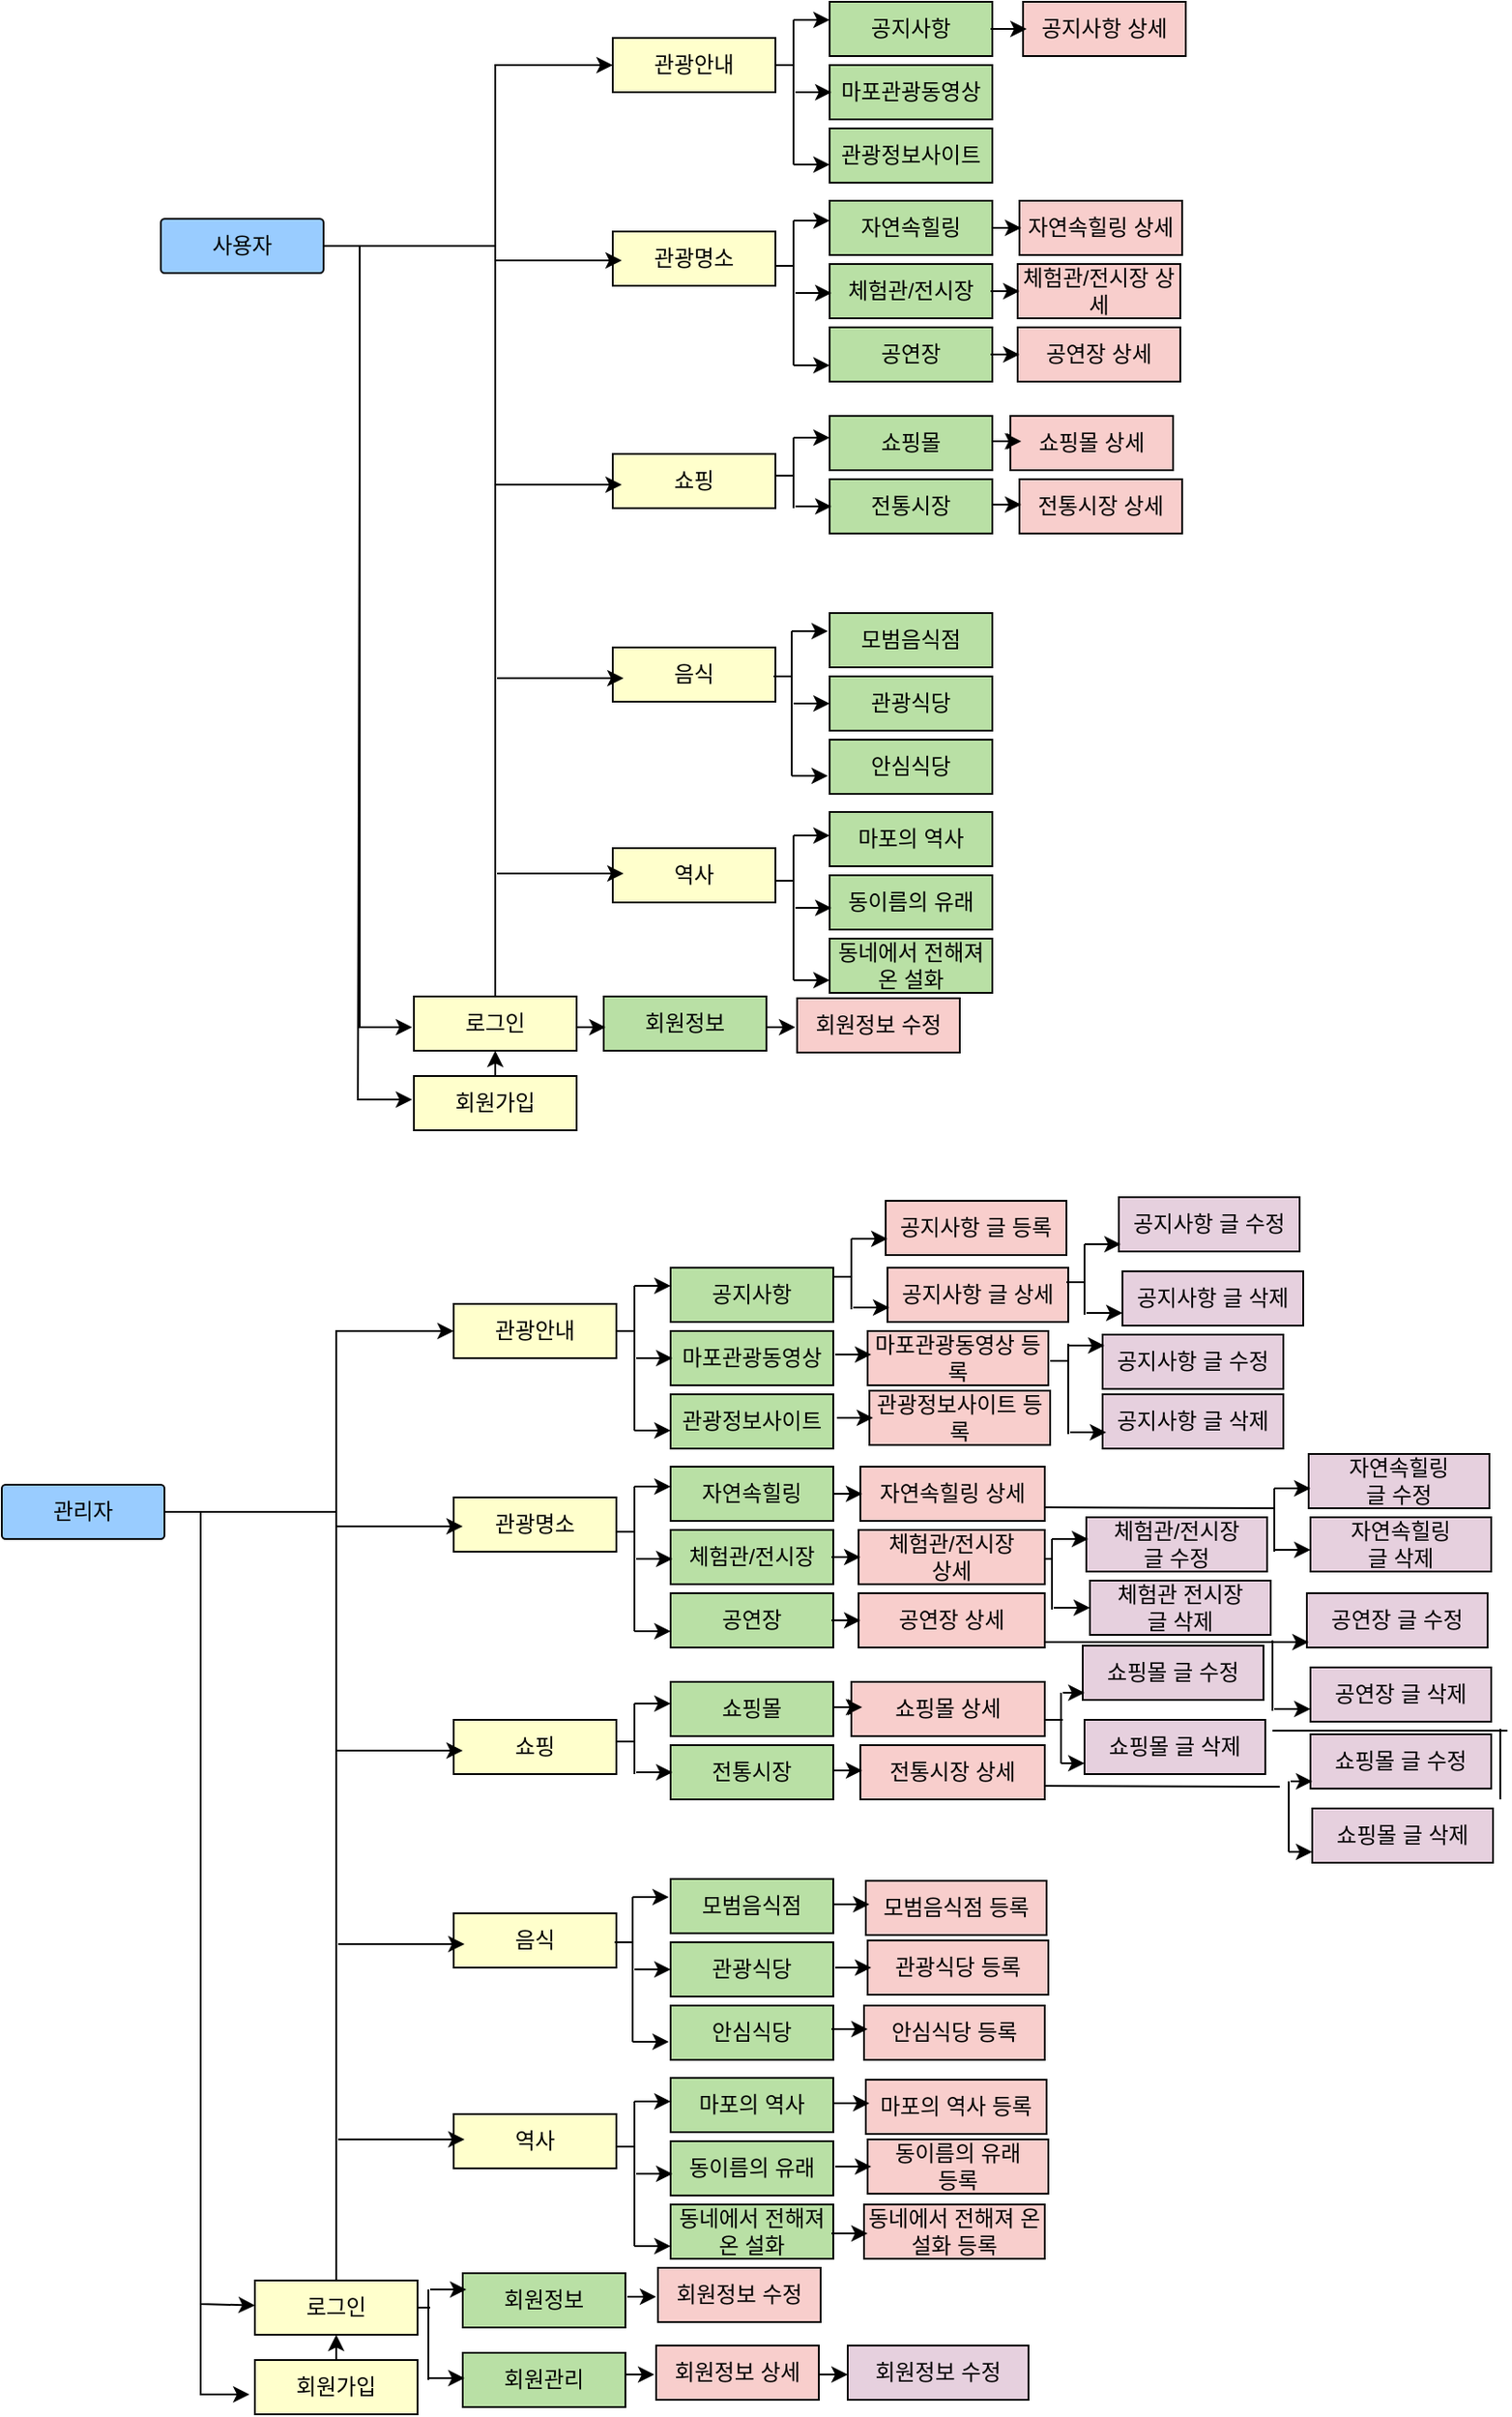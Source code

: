 <mxfile version="20.5.1" type="github">
  <diagram id="kgpKYQtTHZ0yAKxKKP6v" name="Page-1">
    <mxGraphModel dx="1662" dy="762" grid="1" gridSize="10" guides="1" tooltips="1" connect="1" arrows="1" fold="1" page="1" pageScale="1" pageWidth="850" pageHeight="1100" math="0" shadow="0">
      <root>
        <mxCell id="0" />
        <mxCell id="1" parent="0" />
        <mxCell id="wglulsc01303XSao3uGZ-1" value="사용자" style="rounded=1;whiteSpace=wrap;html=1;fillColor=#99CCFF;arcSize=7;" vertex="1" parent="1">
          <mxGeometry x="101" y="173" width="90" height="30" as="geometry" />
        </mxCell>
        <mxCell id="wglulsc01303XSao3uGZ-2" value="로그인" style="rounded=0;whiteSpace=wrap;html=1;fillColor=#FFFFCC;" vertex="1" parent="1">
          <mxGeometry x="241" y="603" width="90" height="30" as="geometry" />
        </mxCell>
        <mxCell id="wglulsc01303XSao3uGZ-3" value="회원가입" style="rounded=0;whiteSpace=wrap;html=1;fillColor=#FFFFCC;" vertex="1" parent="1">
          <mxGeometry x="241" y="647" width="90" height="30" as="geometry" />
        </mxCell>
        <mxCell id="wglulsc01303XSao3uGZ-4" value="관광안내" style="rounded=0;whiteSpace=wrap;html=1;fillColor=#FFFFCC;" vertex="1" parent="1">
          <mxGeometry x="351" y="73" width="90" height="30" as="geometry" />
        </mxCell>
        <mxCell id="wglulsc01303XSao3uGZ-5" value="관광명소" style="rounded=0;whiteSpace=wrap;html=1;fillColor=#FFFFCC;" vertex="1" parent="1">
          <mxGeometry x="351" y="180" width="90" height="30" as="geometry" />
        </mxCell>
        <mxCell id="wglulsc01303XSao3uGZ-6" value="쇼핑" style="rounded=0;whiteSpace=wrap;html=1;fillColor=#FFFFCC;" vertex="1" parent="1">
          <mxGeometry x="351" y="303" width="90" height="30" as="geometry" />
        </mxCell>
        <mxCell id="wglulsc01303XSao3uGZ-7" value="음식" style="rounded=0;whiteSpace=wrap;html=1;fillColor=#FFFFCC;" vertex="1" parent="1">
          <mxGeometry x="351" y="410" width="90" height="30" as="geometry" />
        </mxCell>
        <mxCell id="wglulsc01303XSao3uGZ-8" value="역사" style="rounded=0;whiteSpace=wrap;html=1;fillColor=#FFFFCC;" vertex="1" parent="1">
          <mxGeometry x="351" y="521" width="90" height="30" as="geometry" />
        </mxCell>
        <mxCell id="wglulsc01303XSao3uGZ-9" value="" style="endArrow=classic;html=1;rounded=0;exitX=1;exitY=0.5;exitDx=0;exitDy=0;" edge="1" parent="1" source="wglulsc01303XSao3uGZ-1">
          <mxGeometry width="50" height="50" relative="1" as="geometry">
            <mxPoint x="491" y="473" as="sourcePoint" />
            <mxPoint x="240" y="620" as="targetPoint" />
            <Array as="points">
              <mxPoint x="211" y="188" />
              <mxPoint x="211" y="620" />
            </Array>
          </mxGeometry>
        </mxCell>
        <mxCell id="wglulsc01303XSao3uGZ-10" value="" style="endArrow=classic;html=1;rounded=0;" edge="1" parent="1">
          <mxGeometry width="50" height="50" relative="1" as="geometry">
            <mxPoint x="211" y="303" as="sourcePoint" />
            <mxPoint x="240" y="660" as="targetPoint" />
            <Array as="points">
              <mxPoint x="210" y="660" />
            </Array>
          </mxGeometry>
        </mxCell>
        <mxCell id="wglulsc01303XSao3uGZ-11" value="" style="endArrow=classic;html=1;rounded=0;exitX=0.5;exitY=0;exitDx=0;exitDy=0;entryX=0.5;entryY=1;entryDx=0;entryDy=0;" edge="1" parent="1" source="wglulsc01303XSao3uGZ-3" target="wglulsc01303XSao3uGZ-2">
          <mxGeometry width="50" height="50" relative="1" as="geometry">
            <mxPoint x="491" y="787" as="sourcePoint" />
            <mxPoint x="541" y="737" as="targetPoint" />
          </mxGeometry>
        </mxCell>
        <mxCell id="wglulsc01303XSao3uGZ-12" value="" style="endArrow=classic;html=1;rounded=0;exitX=0.5;exitY=0;exitDx=0;exitDy=0;entryX=0;entryY=0.5;entryDx=0;entryDy=0;" edge="1" parent="1" source="wglulsc01303XSao3uGZ-2" target="wglulsc01303XSao3uGZ-4">
          <mxGeometry width="50" height="50" relative="1" as="geometry">
            <mxPoint x="491" y="473" as="sourcePoint" />
            <mxPoint x="281" y="63" as="targetPoint" />
            <Array as="points">
              <mxPoint x="286" y="88" />
            </Array>
          </mxGeometry>
        </mxCell>
        <mxCell id="wglulsc01303XSao3uGZ-13" value="" style="endArrow=none;html=1;rounded=0;" edge="1" parent="1">
          <mxGeometry width="50" height="50" relative="1" as="geometry">
            <mxPoint x="206" y="188" as="sourcePoint" />
            <mxPoint x="286" y="188" as="targetPoint" />
          </mxGeometry>
        </mxCell>
        <mxCell id="wglulsc01303XSao3uGZ-14" value="" style="endArrow=classic;html=1;rounded=0;entryX=0;entryY=0.5;entryDx=0;entryDy=0;" edge="1" parent="1">
          <mxGeometry width="50" height="50" relative="1" as="geometry">
            <mxPoint x="286" y="196" as="sourcePoint" />
            <mxPoint x="356" y="196" as="targetPoint" />
          </mxGeometry>
        </mxCell>
        <mxCell id="wglulsc01303XSao3uGZ-15" value="" style="endArrow=classic;html=1;rounded=0;entryX=0;entryY=0.5;entryDx=0;entryDy=0;" edge="1" parent="1">
          <mxGeometry width="50" height="50" relative="1" as="geometry">
            <mxPoint x="286" y="320" as="sourcePoint" />
            <mxPoint x="356" y="320" as="targetPoint" />
          </mxGeometry>
        </mxCell>
        <mxCell id="wglulsc01303XSao3uGZ-16" value="" style="endArrow=classic;html=1;rounded=0;entryX=0;entryY=0.5;entryDx=0;entryDy=0;" edge="1" parent="1">
          <mxGeometry width="50" height="50" relative="1" as="geometry">
            <mxPoint x="287" y="427" as="sourcePoint" />
            <mxPoint x="357" y="427" as="targetPoint" />
          </mxGeometry>
        </mxCell>
        <mxCell id="wglulsc01303XSao3uGZ-17" value="" style="endArrow=classic;html=1;rounded=0;entryX=0;entryY=0.5;entryDx=0;entryDy=0;" edge="1" parent="1">
          <mxGeometry width="50" height="50" relative="1" as="geometry">
            <mxPoint x="287" y="535" as="sourcePoint" />
            <mxPoint x="357" y="535" as="targetPoint" />
          </mxGeometry>
        </mxCell>
        <mxCell id="wglulsc01303XSao3uGZ-18" value="공지사항" style="rounded=0;whiteSpace=wrap;html=1;fillColor=#B9E0A5;" vertex="1" parent="1">
          <mxGeometry x="471" y="53" width="90" height="30" as="geometry" />
        </mxCell>
        <mxCell id="wglulsc01303XSao3uGZ-19" value="마포관광동영상" style="rounded=0;whiteSpace=wrap;html=1;fillColor=#B9E0A5;" vertex="1" parent="1">
          <mxGeometry x="471" y="88" width="90" height="30" as="geometry" />
        </mxCell>
        <mxCell id="wglulsc01303XSao3uGZ-20" value="관광정보사이트" style="rounded=0;whiteSpace=wrap;html=1;fillColor=#B9E0A5;" vertex="1" parent="1">
          <mxGeometry x="471" y="123" width="90" height="30" as="geometry" />
        </mxCell>
        <mxCell id="wglulsc01303XSao3uGZ-21" value="공지사항 상세" style="rounded=0;whiteSpace=wrap;html=1;fillColor=#F8CECC;" vertex="1" parent="1">
          <mxGeometry x="578" y="53" width="90" height="30" as="geometry" />
        </mxCell>
        <mxCell id="wglulsc01303XSao3uGZ-24" value="자연속힐링" style="rounded=0;whiteSpace=wrap;html=1;fillColor=#B9E0A5;" vertex="1" parent="1">
          <mxGeometry x="471" y="163" width="90" height="30" as="geometry" />
        </mxCell>
        <mxCell id="wglulsc01303XSao3uGZ-25" value="체험관/전시장" style="rounded=0;whiteSpace=wrap;html=1;fillColor=#B9E0A5;" vertex="1" parent="1">
          <mxGeometry x="471" y="198" width="90" height="30" as="geometry" />
        </mxCell>
        <mxCell id="wglulsc01303XSao3uGZ-26" value="공연장" style="rounded=0;whiteSpace=wrap;html=1;fillColor=#B9E0A5;" vertex="1" parent="1">
          <mxGeometry x="471" y="233" width="90" height="30" as="geometry" />
        </mxCell>
        <mxCell id="wglulsc01303XSao3uGZ-27" value="자연속힐링 상세" style="rounded=0;whiteSpace=wrap;html=1;fillColor=#F8CECC;" vertex="1" parent="1">
          <mxGeometry x="576" y="163" width="90" height="30" as="geometry" />
        </mxCell>
        <mxCell id="wglulsc01303XSao3uGZ-28" value="쇼핑몰" style="rounded=0;whiteSpace=wrap;html=1;fillColor=#B9E0A5;" vertex="1" parent="1">
          <mxGeometry x="471" y="282" width="90" height="30" as="geometry" />
        </mxCell>
        <mxCell id="wglulsc01303XSao3uGZ-29" value="전통시장" style="rounded=0;whiteSpace=wrap;html=1;fillColor=#B9E0A5;" vertex="1" parent="1">
          <mxGeometry x="471" y="317" width="90" height="30" as="geometry" />
        </mxCell>
        <mxCell id="wglulsc01303XSao3uGZ-31" value="쇼핑몰 상세" style="rounded=0;whiteSpace=wrap;html=1;fillColor=#FFFFFF;" vertex="1" parent="1">
          <mxGeometry x="571" y="282" width="90" height="30" as="geometry" />
        </mxCell>
        <mxCell id="wglulsc01303XSao3uGZ-32" value="모범음식점" style="rounded=0;whiteSpace=wrap;html=1;fillColor=#B9E0A5;" vertex="1" parent="1">
          <mxGeometry x="471" y="391" width="90" height="30" as="geometry" />
        </mxCell>
        <mxCell id="wglulsc01303XSao3uGZ-33" value="관광식당" style="rounded=0;whiteSpace=wrap;html=1;fillColor=#B9E0A5;" vertex="1" parent="1">
          <mxGeometry x="471" y="426" width="90" height="30" as="geometry" />
        </mxCell>
        <mxCell id="wglulsc01303XSao3uGZ-34" value="안심식당" style="rounded=0;whiteSpace=wrap;html=1;fillColor=#B9E0A5;" vertex="1" parent="1">
          <mxGeometry x="471" y="461" width="90" height="30" as="geometry" />
        </mxCell>
        <mxCell id="wglulsc01303XSao3uGZ-36" value="마포의 역사" style="rounded=0;whiteSpace=wrap;html=1;fillColor=#B9E0A5;" vertex="1" parent="1">
          <mxGeometry x="471" y="501" width="90" height="30" as="geometry" />
        </mxCell>
        <mxCell id="wglulsc01303XSao3uGZ-37" value="동이름의 유래" style="rounded=0;whiteSpace=wrap;html=1;fillColor=#B9E0A5;" vertex="1" parent="1">
          <mxGeometry x="471" y="536" width="90" height="30" as="geometry" />
        </mxCell>
        <mxCell id="wglulsc01303XSao3uGZ-38" value="동네에서 전해져 온 설화" style="rounded=0;whiteSpace=wrap;html=1;fillColor=#B9E0A5;" vertex="1" parent="1">
          <mxGeometry x="471" y="571" width="90" height="30" as="geometry" />
        </mxCell>
        <mxCell id="wglulsc01303XSao3uGZ-40" value="전통시장 상세" style="rounded=0;whiteSpace=wrap;html=1;fillColor=#F8CECC;" vertex="1" parent="1">
          <mxGeometry x="576" y="317" width="90" height="30" as="geometry" />
        </mxCell>
        <mxCell id="wglulsc01303XSao3uGZ-41" value="체험관/전시장 상세" style="rounded=0;whiteSpace=wrap;html=1;fillColor=#F8CECC;" vertex="1" parent="1">
          <mxGeometry x="575" y="198" width="90" height="30" as="geometry" />
        </mxCell>
        <mxCell id="wglulsc01303XSao3uGZ-42" value="공연장 상세" style="rounded=0;whiteSpace=wrap;html=1;fillColor=#F8CECC;" vertex="1" parent="1">
          <mxGeometry x="575" y="233" width="90" height="30" as="geometry" />
        </mxCell>
        <mxCell id="wglulsc01303XSao3uGZ-45" value="" style="endArrow=none;html=1;rounded=0;exitX=1;exitY=0.5;exitDx=0;exitDy=0;" edge="1" parent="1" source="wglulsc01303XSao3uGZ-4">
          <mxGeometry width="50" height="50" relative="1" as="geometry">
            <mxPoint x="491" y="363" as="sourcePoint" />
            <mxPoint x="451" y="88" as="targetPoint" />
          </mxGeometry>
        </mxCell>
        <mxCell id="wglulsc01303XSao3uGZ-47" value="" style="endArrow=none;html=1;rounded=0;" edge="1" parent="1">
          <mxGeometry width="50" height="50" relative="1" as="geometry">
            <mxPoint x="451" y="63" as="sourcePoint" />
            <mxPoint x="451" y="143" as="targetPoint" />
          </mxGeometry>
        </mxCell>
        <mxCell id="wglulsc01303XSao3uGZ-48" value="" style="endArrow=classic;html=1;rounded=0;" edge="1" parent="1">
          <mxGeometry width="50" height="50" relative="1" as="geometry">
            <mxPoint x="451" y="63" as="sourcePoint" />
            <mxPoint x="471" y="63" as="targetPoint" />
          </mxGeometry>
        </mxCell>
        <mxCell id="wglulsc01303XSao3uGZ-49" value="" style="endArrow=classic;html=1;rounded=0;" edge="1" parent="1">
          <mxGeometry width="50" height="50" relative="1" as="geometry">
            <mxPoint x="452" y="103" as="sourcePoint" />
            <mxPoint x="472" y="103" as="targetPoint" />
          </mxGeometry>
        </mxCell>
        <mxCell id="wglulsc01303XSao3uGZ-50" value="" style="endArrow=classic;html=1;rounded=0;" edge="1" parent="1">
          <mxGeometry width="50" height="50" relative="1" as="geometry">
            <mxPoint x="451" y="143" as="sourcePoint" />
            <mxPoint x="471" y="143" as="targetPoint" />
          </mxGeometry>
        </mxCell>
        <mxCell id="wglulsc01303XSao3uGZ-51" value="" style="endArrow=none;html=1;rounded=0;exitX=1;exitY=0.5;exitDx=0;exitDy=0;" edge="1" parent="1">
          <mxGeometry width="50" height="50" relative="1" as="geometry">
            <mxPoint x="441" y="199" as="sourcePoint" />
            <mxPoint x="451" y="199" as="targetPoint" />
          </mxGeometry>
        </mxCell>
        <mxCell id="wglulsc01303XSao3uGZ-52" value="" style="endArrow=none;html=1;rounded=0;" edge="1" parent="1">
          <mxGeometry width="50" height="50" relative="1" as="geometry">
            <mxPoint x="451" y="174" as="sourcePoint" />
            <mxPoint x="451" y="254" as="targetPoint" />
          </mxGeometry>
        </mxCell>
        <mxCell id="wglulsc01303XSao3uGZ-53" value="" style="endArrow=classic;html=1;rounded=0;" edge="1" parent="1">
          <mxGeometry width="50" height="50" relative="1" as="geometry">
            <mxPoint x="451" y="174" as="sourcePoint" />
            <mxPoint x="471" y="174" as="targetPoint" />
          </mxGeometry>
        </mxCell>
        <mxCell id="wglulsc01303XSao3uGZ-54" value="" style="endArrow=classic;html=1;rounded=0;" edge="1" parent="1">
          <mxGeometry width="50" height="50" relative="1" as="geometry">
            <mxPoint x="452" y="214" as="sourcePoint" />
            <mxPoint x="472" y="214" as="targetPoint" />
          </mxGeometry>
        </mxCell>
        <mxCell id="wglulsc01303XSao3uGZ-55" value="" style="endArrow=classic;html=1;rounded=0;" edge="1" parent="1">
          <mxGeometry width="50" height="50" relative="1" as="geometry">
            <mxPoint x="451" y="254" as="sourcePoint" />
            <mxPoint x="471" y="254" as="targetPoint" />
          </mxGeometry>
        </mxCell>
        <mxCell id="wglulsc01303XSao3uGZ-57" value="" style="endArrow=none;html=1;rounded=0;" edge="1" parent="1">
          <mxGeometry width="50" height="50" relative="1" as="geometry">
            <mxPoint x="451" y="294" as="sourcePoint" />
            <mxPoint x="451" y="333" as="targetPoint" />
          </mxGeometry>
        </mxCell>
        <mxCell id="wglulsc01303XSao3uGZ-58" value="" style="endArrow=classic;html=1;rounded=0;" edge="1" parent="1">
          <mxGeometry width="50" height="50" relative="1" as="geometry">
            <mxPoint x="451" y="294" as="sourcePoint" />
            <mxPoint x="471" y="294" as="targetPoint" />
          </mxGeometry>
        </mxCell>
        <mxCell id="wglulsc01303XSao3uGZ-59" value="" style="endArrow=classic;html=1;rounded=0;" edge="1" parent="1">
          <mxGeometry width="50" height="50" relative="1" as="geometry">
            <mxPoint x="452" y="332" as="sourcePoint" />
            <mxPoint x="472" y="332" as="targetPoint" />
          </mxGeometry>
        </mxCell>
        <mxCell id="wglulsc01303XSao3uGZ-61" value="" style="endArrow=none;html=1;rounded=0;exitX=1;exitY=0.5;exitDx=0;exitDy=0;" edge="1" parent="1">
          <mxGeometry width="50" height="50" relative="1" as="geometry">
            <mxPoint x="440" y="426" as="sourcePoint" />
            <mxPoint x="450" y="426" as="targetPoint" />
          </mxGeometry>
        </mxCell>
        <mxCell id="wglulsc01303XSao3uGZ-62" value="" style="endArrow=none;html=1;rounded=0;" edge="1" parent="1">
          <mxGeometry width="50" height="50" relative="1" as="geometry">
            <mxPoint x="450" y="401" as="sourcePoint" />
            <mxPoint x="450" y="481" as="targetPoint" />
          </mxGeometry>
        </mxCell>
        <mxCell id="wglulsc01303XSao3uGZ-63" value="" style="endArrow=classic;html=1;rounded=0;" edge="1" parent="1">
          <mxGeometry width="50" height="50" relative="1" as="geometry">
            <mxPoint x="450" y="401" as="sourcePoint" />
            <mxPoint x="470" y="401" as="targetPoint" />
          </mxGeometry>
        </mxCell>
        <mxCell id="wglulsc01303XSao3uGZ-64" value="" style="endArrow=classic;html=1;rounded=0;" edge="1" parent="1">
          <mxGeometry width="50" height="50" relative="1" as="geometry">
            <mxPoint x="451" y="441" as="sourcePoint" />
            <mxPoint x="471" y="441" as="targetPoint" />
          </mxGeometry>
        </mxCell>
        <mxCell id="wglulsc01303XSao3uGZ-65" value="" style="endArrow=classic;html=1;rounded=0;" edge="1" parent="1">
          <mxGeometry width="50" height="50" relative="1" as="geometry">
            <mxPoint x="450" y="481" as="sourcePoint" />
            <mxPoint x="470" y="481" as="targetPoint" />
          </mxGeometry>
        </mxCell>
        <mxCell id="wglulsc01303XSao3uGZ-66" value="" style="endArrow=none;html=1;rounded=0;exitX=1;exitY=0.5;exitDx=0;exitDy=0;" edge="1" parent="1">
          <mxGeometry width="50" height="50" relative="1" as="geometry">
            <mxPoint x="441" y="539" as="sourcePoint" />
            <mxPoint x="451" y="539" as="targetPoint" />
          </mxGeometry>
        </mxCell>
        <mxCell id="wglulsc01303XSao3uGZ-67" value="" style="endArrow=none;html=1;rounded=0;" edge="1" parent="1">
          <mxGeometry width="50" height="50" relative="1" as="geometry">
            <mxPoint x="451" y="514" as="sourcePoint" />
            <mxPoint x="451" y="594" as="targetPoint" />
          </mxGeometry>
        </mxCell>
        <mxCell id="wglulsc01303XSao3uGZ-68" value="" style="endArrow=classic;html=1;rounded=0;" edge="1" parent="1">
          <mxGeometry width="50" height="50" relative="1" as="geometry">
            <mxPoint x="451" y="514" as="sourcePoint" />
            <mxPoint x="471" y="514" as="targetPoint" />
          </mxGeometry>
        </mxCell>
        <mxCell id="wglulsc01303XSao3uGZ-69" value="" style="endArrow=classic;html=1;rounded=0;" edge="1" parent="1">
          <mxGeometry width="50" height="50" relative="1" as="geometry">
            <mxPoint x="452" y="554" as="sourcePoint" />
            <mxPoint x="472" y="554" as="targetPoint" />
          </mxGeometry>
        </mxCell>
        <mxCell id="wglulsc01303XSao3uGZ-70" value="" style="endArrow=classic;html=1;rounded=0;" edge="1" parent="1">
          <mxGeometry width="50" height="50" relative="1" as="geometry">
            <mxPoint x="451" y="594" as="sourcePoint" />
            <mxPoint x="471" y="594" as="targetPoint" />
          </mxGeometry>
        </mxCell>
        <mxCell id="wglulsc01303XSao3uGZ-71" value="" style="endArrow=classic;html=1;rounded=0;" edge="1" parent="1">
          <mxGeometry width="50" height="50" relative="1" as="geometry">
            <mxPoint x="560" y="68" as="sourcePoint" />
            <mxPoint x="580" y="68" as="targetPoint" />
          </mxGeometry>
        </mxCell>
        <mxCell id="wglulsc01303XSao3uGZ-72" value="" style="endArrow=classic;html=1;rounded=0;" edge="1" parent="1">
          <mxGeometry width="50" height="50" relative="1" as="geometry">
            <mxPoint x="561" y="178" as="sourcePoint" />
            <mxPoint x="577" y="178" as="targetPoint" />
          </mxGeometry>
        </mxCell>
        <mxCell id="wglulsc01303XSao3uGZ-73" value="" style="endArrow=classic;html=1;rounded=0;" edge="1" parent="1">
          <mxGeometry width="50" height="50" relative="1" as="geometry">
            <mxPoint x="560" y="213" as="sourcePoint" />
            <mxPoint x="576" y="213" as="targetPoint" />
          </mxGeometry>
        </mxCell>
        <mxCell id="wglulsc01303XSao3uGZ-74" value="" style="endArrow=classic;html=1;rounded=0;" edge="1" parent="1">
          <mxGeometry width="50" height="50" relative="1" as="geometry">
            <mxPoint x="560" y="248" as="sourcePoint" />
            <mxPoint x="576" y="248" as="targetPoint" />
          </mxGeometry>
        </mxCell>
        <mxCell id="wglulsc01303XSao3uGZ-75" value="" style="endArrow=classic;html=1;rounded=0;" edge="1" parent="1">
          <mxGeometry width="50" height="50" relative="1" as="geometry">
            <mxPoint x="562" y="296" as="sourcePoint" />
            <mxPoint x="578" y="296" as="targetPoint" />
          </mxGeometry>
        </mxCell>
        <mxCell id="wglulsc01303XSao3uGZ-77" value="" style="endArrow=classic;html=1;rounded=0;" edge="1" parent="1">
          <mxGeometry width="50" height="50" relative="1" as="geometry">
            <mxPoint x="561" y="331" as="sourcePoint" />
            <mxPoint x="577" y="331" as="targetPoint" />
          </mxGeometry>
        </mxCell>
        <mxCell id="wglulsc01303XSao3uGZ-78" value="회원정보" style="rounded=0;whiteSpace=wrap;html=1;fillColor=#B9E0A5;" vertex="1" parent="1">
          <mxGeometry x="346" y="603" width="90" height="30" as="geometry" />
        </mxCell>
        <mxCell id="wglulsc01303XSao3uGZ-79" value="" style="endArrow=classic;html=1;rounded=0;" edge="1" parent="1">
          <mxGeometry width="50" height="50" relative="1" as="geometry">
            <mxPoint x="331" y="620" as="sourcePoint" />
            <mxPoint x="347" y="620" as="targetPoint" />
          </mxGeometry>
        </mxCell>
        <mxCell id="wglulsc01303XSao3uGZ-80" value="쇼핑몰 상세" style="whiteSpace=wrap;html=1;fillColor=#F8CECC;" vertex="1" parent="1">
          <mxGeometry x="571" y="282" width="90" height="30" as="geometry" />
        </mxCell>
        <mxCell id="wglulsc01303XSao3uGZ-82" value="" style="endArrow=none;html=1;rounded=0;exitX=1;exitY=0.5;exitDx=0;exitDy=0;" edge="1" parent="1">
          <mxGeometry width="50" height="50" relative="1" as="geometry">
            <mxPoint x="441" y="315" as="sourcePoint" />
            <mxPoint x="451" y="315" as="targetPoint" />
          </mxGeometry>
        </mxCell>
        <mxCell id="wglulsc01303XSao3uGZ-83" value="" style="endArrow=classic;html=1;rounded=0;" edge="1" parent="1">
          <mxGeometry width="50" height="50" relative="1" as="geometry">
            <mxPoint x="561" y="296" as="sourcePoint" />
            <mxPoint x="577" y="296" as="targetPoint" />
          </mxGeometry>
        </mxCell>
        <mxCell id="wglulsc01303XSao3uGZ-155" value="관리자" style="rounded=1;whiteSpace=wrap;html=1;fillColor=#99CCFF;arcSize=7;" vertex="1" parent="1">
          <mxGeometry x="13" y="873" width="90" height="30" as="geometry" />
        </mxCell>
        <mxCell id="wglulsc01303XSao3uGZ-156" value="로그인" style="rounded=0;whiteSpace=wrap;html=1;fillColor=#FFFFCC;" vertex="1" parent="1">
          <mxGeometry x="153" y="1313" width="90" height="30" as="geometry" />
        </mxCell>
        <mxCell id="wglulsc01303XSao3uGZ-157" value="회원가입" style="rounded=0;whiteSpace=wrap;html=1;fillColor=#FFFFCC;" vertex="1" parent="1">
          <mxGeometry x="153" y="1357" width="90" height="30" as="geometry" />
        </mxCell>
        <mxCell id="wglulsc01303XSao3uGZ-158" value="관광안내" style="rounded=0;whiteSpace=wrap;html=1;fillColor=#FFFFCC;" vertex="1" parent="1">
          <mxGeometry x="263" y="773" width="90" height="30" as="geometry" />
        </mxCell>
        <mxCell id="wglulsc01303XSao3uGZ-159" value="관광명소" style="rounded=0;whiteSpace=wrap;html=1;fillColor=#FFFFCC;" vertex="1" parent="1">
          <mxGeometry x="263" y="880" width="90" height="30" as="geometry" />
        </mxCell>
        <mxCell id="wglulsc01303XSao3uGZ-160" value="쇼핑" style="rounded=0;whiteSpace=wrap;html=1;fillColor=#FFFFCC;" vertex="1" parent="1">
          <mxGeometry x="263" y="1003" width="90" height="30" as="geometry" />
        </mxCell>
        <mxCell id="wglulsc01303XSao3uGZ-161" value="음식" style="rounded=0;whiteSpace=wrap;html=1;fillColor=#FFFFCC;" vertex="1" parent="1">
          <mxGeometry x="263" y="1110" width="90" height="30" as="geometry" />
        </mxCell>
        <mxCell id="wglulsc01303XSao3uGZ-162" value="역사" style="rounded=0;whiteSpace=wrap;html=1;fillColor=#FFFFCC;" vertex="1" parent="1">
          <mxGeometry x="263" y="1221" width="90" height="30" as="geometry" />
        </mxCell>
        <mxCell id="wglulsc01303XSao3uGZ-163" value="" style="endArrow=classic;html=1;rounded=0;exitX=1;exitY=0.5;exitDx=0;exitDy=0;" edge="1" parent="1" source="wglulsc01303XSao3uGZ-155" target="wglulsc01303XSao3uGZ-156">
          <mxGeometry width="50" height="50" relative="1" as="geometry">
            <mxPoint x="403" y="1173" as="sourcePoint" />
            <mxPoint x="163" y="953" as="targetPoint" />
            <Array as="points">
              <mxPoint x="123" y="888" />
              <mxPoint x="123" y="1326" />
            </Array>
          </mxGeometry>
        </mxCell>
        <mxCell id="wglulsc01303XSao3uGZ-164" value="" style="endArrow=classic;html=1;rounded=0;" edge="1" parent="1">
          <mxGeometry width="50" height="50" relative="1" as="geometry">
            <mxPoint x="123" y="1003" as="sourcePoint" />
            <mxPoint x="150" y="1376" as="targetPoint" />
            <Array as="points">
              <mxPoint x="123" y="1376" />
            </Array>
          </mxGeometry>
        </mxCell>
        <mxCell id="wglulsc01303XSao3uGZ-165" value="" style="endArrow=classic;html=1;rounded=0;exitX=0.5;exitY=0;exitDx=0;exitDy=0;entryX=0.5;entryY=1;entryDx=0;entryDy=0;" edge="1" parent="1" source="wglulsc01303XSao3uGZ-157" target="wglulsc01303XSao3uGZ-156">
          <mxGeometry width="50" height="50" relative="1" as="geometry">
            <mxPoint x="403" y="1497" as="sourcePoint" />
            <mxPoint x="453" y="1447" as="targetPoint" />
          </mxGeometry>
        </mxCell>
        <mxCell id="wglulsc01303XSao3uGZ-166" value="" style="endArrow=classic;html=1;rounded=0;exitX=0.5;exitY=0;exitDx=0;exitDy=0;entryX=0;entryY=0.5;entryDx=0;entryDy=0;" edge="1" parent="1" source="wglulsc01303XSao3uGZ-156" target="wglulsc01303XSao3uGZ-158">
          <mxGeometry width="50" height="50" relative="1" as="geometry">
            <mxPoint x="403" y="1173" as="sourcePoint" />
            <mxPoint x="193" y="763" as="targetPoint" />
            <Array as="points">
              <mxPoint x="198" y="788" />
            </Array>
          </mxGeometry>
        </mxCell>
        <mxCell id="wglulsc01303XSao3uGZ-167" value="" style="endArrow=none;html=1;rounded=0;" edge="1" parent="1">
          <mxGeometry width="50" height="50" relative="1" as="geometry">
            <mxPoint x="118" y="888" as="sourcePoint" />
            <mxPoint x="198" y="888" as="targetPoint" />
          </mxGeometry>
        </mxCell>
        <mxCell id="wglulsc01303XSao3uGZ-168" value="" style="endArrow=classic;html=1;rounded=0;entryX=0;entryY=0.5;entryDx=0;entryDy=0;" edge="1" parent="1">
          <mxGeometry width="50" height="50" relative="1" as="geometry">
            <mxPoint x="198" y="896" as="sourcePoint" />
            <mxPoint x="268" y="896" as="targetPoint" />
          </mxGeometry>
        </mxCell>
        <mxCell id="wglulsc01303XSao3uGZ-169" value="" style="endArrow=classic;html=1;rounded=0;entryX=0;entryY=0.5;entryDx=0;entryDy=0;" edge="1" parent="1">
          <mxGeometry width="50" height="50" relative="1" as="geometry">
            <mxPoint x="198" y="1020" as="sourcePoint" />
            <mxPoint x="268" y="1020" as="targetPoint" />
          </mxGeometry>
        </mxCell>
        <mxCell id="wglulsc01303XSao3uGZ-170" value="" style="endArrow=classic;html=1;rounded=0;entryX=0;entryY=0.5;entryDx=0;entryDy=0;" edge="1" parent="1">
          <mxGeometry width="50" height="50" relative="1" as="geometry">
            <mxPoint x="199" y="1127" as="sourcePoint" />
            <mxPoint x="269" y="1127" as="targetPoint" />
          </mxGeometry>
        </mxCell>
        <mxCell id="wglulsc01303XSao3uGZ-171" value="" style="endArrow=classic;html=1;rounded=0;entryX=0;entryY=0.5;entryDx=0;entryDy=0;" edge="1" parent="1">
          <mxGeometry width="50" height="50" relative="1" as="geometry">
            <mxPoint x="199" y="1235" as="sourcePoint" />
            <mxPoint x="269" y="1235" as="targetPoint" />
          </mxGeometry>
        </mxCell>
        <mxCell id="wglulsc01303XSao3uGZ-172" value="공지사항" style="rounded=0;whiteSpace=wrap;html=1;fillColor=#B9E0A5;" vertex="1" parent="1">
          <mxGeometry x="383" y="753" width="90" height="30" as="geometry" />
        </mxCell>
        <mxCell id="wglulsc01303XSao3uGZ-173" value="마포관광동영상" style="rounded=0;whiteSpace=wrap;html=1;fillColor=#B9E0A5;" vertex="1" parent="1">
          <mxGeometry x="383" y="788" width="90" height="30" as="geometry" />
        </mxCell>
        <mxCell id="wglulsc01303XSao3uGZ-174" value="관광정보사이트" style="rounded=0;whiteSpace=wrap;html=1;fillColor=#B9E0A5;" vertex="1" parent="1">
          <mxGeometry x="383" y="823" width="90" height="30" as="geometry" />
        </mxCell>
        <mxCell id="wglulsc01303XSao3uGZ-175" value="공지사항 글 상세" style="rounded=0;whiteSpace=wrap;html=1;fillColor=#F8CECC;" vertex="1" parent="1">
          <mxGeometry x="503" y="753" width="100" height="30" as="geometry" />
        </mxCell>
        <mxCell id="wglulsc01303XSao3uGZ-176" value="자연속힐링" style="rounded=0;whiteSpace=wrap;html=1;fillColor=#B9E0A5;" vertex="1" parent="1">
          <mxGeometry x="383" y="863" width="90" height="30" as="geometry" />
        </mxCell>
        <mxCell id="wglulsc01303XSao3uGZ-177" value="체험관/전시장" style="rounded=0;whiteSpace=wrap;html=1;fillColor=#B9E0A5;" vertex="1" parent="1">
          <mxGeometry x="383" y="898" width="90" height="30" as="geometry" />
        </mxCell>
        <mxCell id="wglulsc01303XSao3uGZ-178" value="공연장" style="rounded=0;whiteSpace=wrap;html=1;fillColor=#B9E0A5;" vertex="1" parent="1">
          <mxGeometry x="383" y="933" width="90" height="30" as="geometry" />
        </mxCell>
        <mxCell id="wglulsc01303XSao3uGZ-179" value="자연속힐링 상세" style="rounded=0;whiteSpace=wrap;html=1;fillColor=#F8CECC;" vertex="1" parent="1">
          <mxGeometry x="488" y="863" width="102" height="30" as="geometry" />
        </mxCell>
        <mxCell id="wglulsc01303XSao3uGZ-180" value="쇼핑몰" style="rounded=0;whiteSpace=wrap;html=1;fillColor=#B9E0A5;" vertex="1" parent="1">
          <mxGeometry x="383" y="982" width="90" height="30" as="geometry" />
        </mxCell>
        <mxCell id="wglulsc01303XSao3uGZ-181" value="전통시장" style="rounded=0;whiteSpace=wrap;html=1;fillColor=#B9E0A5;" vertex="1" parent="1">
          <mxGeometry x="383" y="1017" width="90" height="30" as="geometry" />
        </mxCell>
        <mxCell id="wglulsc01303XSao3uGZ-182" value="쇼핑몰 상세" style="rounded=0;whiteSpace=wrap;html=1;fillColor=#FFFFFF;" vertex="1" parent="1">
          <mxGeometry x="483" y="982" width="90" height="30" as="geometry" />
        </mxCell>
        <mxCell id="wglulsc01303XSao3uGZ-183" value="모범음식점" style="rounded=0;whiteSpace=wrap;html=1;fillColor=#B9E0A5;" vertex="1" parent="1">
          <mxGeometry x="383" y="1091" width="90" height="30" as="geometry" />
        </mxCell>
        <mxCell id="wglulsc01303XSao3uGZ-184" value="관광식당" style="rounded=0;whiteSpace=wrap;html=1;fillColor=#B9E0A5;" vertex="1" parent="1">
          <mxGeometry x="383" y="1126" width="90" height="30" as="geometry" />
        </mxCell>
        <mxCell id="wglulsc01303XSao3uGZ-185" value="안심식당" style="rounded=0;whiteSpace=wrap;html=1;fillColor=#B9E0A5;" vertex="1" parent="1">
          <mxGeometry x="383" y="1161" width="90" height="30" as="geometry" />
        </mxCell>
        <mxCell id="wglulsc01303XSao3uGZ-186" value="마포의 역사" style="rounded=0;whiteSpace=wrap;html=1;fillColor=#B9E0A5;" vertex="1" parent="1">
          <mxGeometry x="383" y="1201" width="90" height="30" as="geometry" />
        </mxCell>
        <mxCell id="wglulsc01303XSao3uGZ-187" value="동이름의 유래" style="rounded=0;whiteSpace=wrap;html=1;fillColor=#B9E0A5;" vertex="1" parent="1">
          <mxGeometry x="383" y="1236" width="90" height="30" as="geometry" />
        </mxCell>
        <mxCell id="wglulsc01303XSao3uGZ-188" value="동네에서 전해져 온 설화" style="rounded=0;whiteSpace=wrap;html=1;fillColor=#B9E0A5;" vertex="1" parent="1">
          <mxGeometry x="383" y="1271" width="90" height="30" as="geometry" />
        </mxCell>
        <mxCell id="wglulsc01303XSao3uGZ-189" value="전통시장 상세" style="rounded=0;whiteSpace=wrap;html=1;fillColor=#F8CECC;" vertex="1" parent="1">
          <mxGeometry x="488" y="1017" width="102" height="30" as="geometry" />
        </mxCell>
        <mxCell id="wglulsc01303XSao3uGZ-190" value="체험관/전시장 &lt;br&gt;상세" style="rounded=0;whiteSpace=wrap;html=1;fillColor=#F8CECC;" vertex="1" parent="1">
          <mxGeometry x="487" y="898" width="103" height="30" as="geometry" />
        </mxCell>
        <mxCell id="wglulsc01303XSao3uGZ-191" value="공연장 상세" style="rounded=0;whiteSpace=wrap;html=1;fillColor=#F8CECC;" vertex="1" parent="1">
          <mxGeometry x="487" y="933" width="103" height="30" as="geometry" />
        </mxCell>
        <mxCell id="wglulsc01303XSao3uGZ-192" value="" style="endArrow=none;html=1;rounded=0;exitX=1;exitY=0.5;exitDx=0;exitDy=0;" edge="1" parent="1" source="wglulsc01303XSao3uGZ-158">
          <mxGeometry width="50" height="50" relative="1" as="geometry">
            <mxPoint x="403" y="1063" as="sourcePoint" />
            <mxPoint x="363" y="788" as="targetPoint" />
          </mxGeometry>
        </mxCell>
        <mxCell id="wglulsc01303XSao3uGZ-193" value="" style="endArrow=none;html=1;rounded=0;" edge="1" parent="1">
          <mxGeometry width="50" height="50" relative="1" as="geometry">
            <mxPoint x="363" y="763" as="sourcePoint" />
            <mxPoint x="363" y="843" as="targetPoint" />
          </mxGeometry>
        </mxCell>
        <mxCell id="wglulsc01303XSao3uGZ-194" value="" style="endArrow=classic;html=1;rounded=0;" edge="1" parent="1">
          <mxGeometry width="50" height="50" relative="1" as="geometry">
            <mxPoint x="363" y="763" as="sourcePoint" />
            <mxPoint x="383" y="763" as="targetPoint" />
          </mxGeometry>
        </mxCell>
        <mxCell id="wglulsc01303XSao3uGZ-195" value="" style="endArrow=classic;html=1;rounded=0;" edge="1" parent="1">
          <mxGeometry width="50" height="50" relative="1" as="geometry">
            <mxPoint x="364" y="803" as="sourcePoint" />
            <mxPoint x="384" y="803" as="targetPoint" />
          </mxGeometry>
        </mxCell>
        <mxCell id="wglulsc01303XSao3uGZ-196" value="" style="endArrow=classic;html=1;rounded=0;" edge="1" parent="1">
          <mxGeometry width="50" height="50" relative="1" as="geometry">
            <mxPoint x="363" y="843" as="sourcePoint" />
            <mxPoint x="383" y="843" as="targetPoint" />
          </mxGeometry>
        </mxCell>
        <mxCell id="wglulsc01303XSao3uGZ-197" value="" style="endArrow=none;html=1;rounded=0;exitX=1;exitY=0.5;exitDx=0;exitDy=0;" edge="1" parent="1">
          <mxGeometry width="50" height="50" relative="1" as="geometry">
            <mxPoint x="353" y="899" as="sourcePoint" />
            <mxPoint x="363" y="899" as="targetPoint" />
          </mxGeometry>
        </mxCell>
        <mxCell id="wglulsc01303XSao3uGZ-198" value="" style="endArrow=none;html=1;rounded=0;" edge="1" parent="1">
          <mxGeometry width="50" height="50" relative="1" as="geometry">
            <mxPoint x="363" y="874" as="sourcePoint" />
            <mxPoint x="363" y="954" as="targetPoint" />
          </mxGeometry>
        </mxCell>
        <mxCell id="wglulsc01303XSao3uGZ-199" value="" style="endArrow=classic;html=1;rounded=0;" edge="1" parent="1">
          <mxGeometry width="50" height="50" relative="1" as="geometry">
            <mxPoint x="363" y="874" as="sourcePoint" />
            <mxPoint x="383" y="874" as="targetPoint" />
          </mxGeometry>
        </mxCell>
        <mxCell id="wglulsc01303XSao3uGZ-200" value="" style="endArrow=classic;html=1;rounded=0;" edge="1" parent="1">
          <mxGeometry width="50" height="50" relative="1" as="geometry">
            <mxPoint x="364" y="914" as="sourcePoint" />
            <mxPoint x="384" y="914" as="targetPoint" />
          </mxGeometry>
        </mxCell>
        <mxCell id="wglulsc01303XSao3uGZ-201" value="" style="endArrow=classic;html=1;rounded=0;" edge="1" parent="1">
          <mxGeometry width="50" height="50" relative="1" as="geometry">
            <mxPoint x="363" y="954" as="sourcePoint" />
            <mxPoint x="383" y="954" as="targetPoint" />
          </mxGeometry>
        </mxCell>
        <mxCell id="wglulsc01303XSao3uGZ-202" value="" style="endArrow=none;html=1;rounded=0;" edge="1" parent="1">
          <mxGeometry width="50" height="50" relative="1" as="geometry">
            <mxPoint x="363" y="994" as="sourcePoint" />
            <mxPoint x="363" y="1033" as="targetPoint" />
          </mxGeometry>
        </mxCell>
        <mxCell id="wglulsc01303XSao3uGZ-203" value="" style="endArrow=classic;html=1;rounded=0;" edge="1" parent="1">
          <mxGeometry width="50" height="50" relative="1" as="geometry">
            <mxPoint x="363" y="994" as="sourcePoint" />
            <mxPoint x="383" y="994" as="targetPoint" />
          </mxGeometry>
        </mxCell>
        <mxCell id="wglulsc01303XSao3uGZ-204" value="" style="endArrow=classic;html=1;rounded=0;" edge="1" parent="1">
          <mxGeometry width="50" height="50" relative="1" as="geometry">
            <mxPoint x="364" y="1032" as="sourcePoint" />
            <mxPoint x="384" y="1032" as="targetPoint" />
          </mxGeometry>
        </mxCell>
        <mxCell id="wglulsc01303XSao3uGZ-205" value="" style="endArrow=none;html=1;rounded=0;exitX=1;exitY=0.5;exitDx=0;exitDy=0;" edge="1" parent="1">
          <mxGeometry width="50" height="50" relative="1" as="geometry">
            <mxPoint x="352" y="1126" as="sourcePoint" />
            <mxPoint x="362" y="1126" as="targetPoint" />
          </mxGeometry>
        </mxCell>
        <mxCell id="wglulsc01303XSao3uGZ-206" value="" style="endArrow=none;html=1;rounded=0;" edge="1" parent="1">
          <mxGeometry width="50" height="50" relative="1" as="geometry">
            <mxPoint x="362" y="1101" as="sourcePoint" />
            <mxPoint x="362" y="1181" as="targetPoint" />
          </mxGeometry>
        </mxCell>
        <mxCell id="wglulsc01303XSao3uGZ-207" value="" style="endArrow=classic;html=1;rounded=0;" edge="1" parent="1">
          <mxGeometry width="50" height="50" relative="1" as="geometry">
            <mxPoint x="362" y="1101" as="sourcePoint" />
            <mxPoint x="382" y="1101" as="targetPoint" />
          </mxGeometry>
        </mxCell>
        <mxCell id="wglulsc01303XSao3uGZ-208" value="" style="endArrow=classic;html=1;rounded=0;" edge="1" parent="1">
          <mxGeometry width="50" height="50" relative="1" as="geometry">
            <mxPoint x="363" y="1141" as="sourcePoint" />
            <mxPoint x="383" y="1141" as="targetPoint" />
          </mxGeometry>
        </mxCell>
        <mxCell id="wglulsc01303XSao3uGZ-209" value="" style="endArrow=classic;html=1;rounded=0;" edge="1" parent="1">
          <mxGeometry width="50" height="50" relative="1" as="geometry">
            <mxPoint x="362" y="1181" as="sourcePoint" />
            <mxPoint x="382" y="1181" as="targetPoint" />
          </mxGeometry>
        </mxCell>
        <mxCell id="wglulsc01303XSao3uGZ-210" value="" style="endArrow=none;html=1;rounded=0;exitX=1;exitY=0.5;exitDx=0;exitDy=0;" edge="1" parent="1">
          <mxGeometry width="50" height="50" relative="1" as="geometry">
            <mxPoint x="353" y="1239" as="sourcePoint" />
            <mxPoint x="363" y="1239" as="targetPoint" />
          </mxGeometry>
        </mxCell>
        <mxCell id="wglulsc01303XSao3uGZ-211" value="" style="endArrow=none;html=1;rounded=0;" edge="1" parent="1">
          <mxGeometry width="50" height="50" relative="1" as="geometry">
            <mxPoint x="363" y="1214" as="sourcePoint" />
            <mxPoint x="363" y="1294" as="targetPoint" />
          </mxGeometry>
        </mxCell>
        <mxCell id="wglulsc01303XSao3uGZ-212" value="" style="endArrow=classic;html=1;rounded=0;" edge="1" parent="1">
          <mxGeometry width="50" height="50" relative="1" as="geometry">
            <mxPoint x="363" y="1214" as="sourcePoint" />
            <mxPoint x="383" y="1214" as="targetPoint" />
          </mxGeometry>
        </mxCell>
        <mxCell id="wglulsc01303XSao3uGZ-213" value="" style="endArrow=classic;html=1;rounded=0;" edge="1" parent="1">
          <mxGeometry width="50" height="50" relative="1" as="geometry">
            <mxPoint x="364" y="1254" as="sourcePoint" />
            <mxPoint x="384" y="1254" as="targetPoint" />
          </mxGeometry>
        </mxCell>
        <mxCell id="wglulsc01303XSao3uGZ-214" value="" style="endArrow=classic;html=1;rounded=0;" edge="1" parent="1">
          <mxGeometry width="50" height="50" relative="1" as="geometry">
            <mxPoint x="363" y="1294" as="sourcePoint" />
            <mxPoint x="383" y="1294" as="targetPoint" />
          </mxGeometry>
        </mxCell>
        <mxCell id="wglulsc01303XSao3uGZ-216" value="" style="endArrow=classic;html=1;rounded=0;" edge="1" parent="1">
          <mxGeometry width="50" height="50" relative="1" as="geometry">
            <mxPoint x="473" y="878" as="sourcePoint" />
            <mxPoint x="489" y="878" as="targetPoint" />
          </mxGeometry>
        </mxCell>
        <mxCell id="wglulsc01303XSao3uGZ-217" value="" style="endArrow=classic;html=1;rounded=0;" edge="1" parent="1">
          <mxGeometry width="50" height="50" relative="1" as="geometry">
            <mxPoint x="472" y="913" as="sourcePoint" />
            <mxPoint x="488" y="913" as="targetPoint" />
          </mxGeometry>
        </mxCell>
        <mxCell id="wglulsc01303XSao3uGZ-218" value="" style="endArrow=classic;html=1;rounded=0;" edge="1" parent="1">
          <mxGeometry width="50" height="50" relative="1" as="geometry">
            <mxPoint x="472" y="948" as="sourcePoint" />
            <mxPoint x="488" y="948" as="targetPoint" />
          </mxGeometry>
        </mxCell>
        <mxCell id="wglulsc01303XSao3uGZ-219" value="" style="endArrow=classic;html=1;rounded=0;" edge="1" parent="1">
          <mxGeometry width="50" height="50" relative="1" as="geometry">
            <mxPoint x="474" y="996" as="sourcePoint" />
            <mxPoint x="490" y="996" as="targetPoint" />
          </mxGeometry>
        </mxCell>
        <mxCell id="wglulsc01303XSao3uGZ-220" value="" style="endArrow=classic;html=1;rounded=0;" edge="1" parent="1">
          <mxGeometry width="50" height="50" relative="1" as="geometry">
            <mxPoint x="473" y="1031" as="sourcePoint" />
            <mxPoint x="489" y="1031" as="targetPoint" />
          </mxGeometry>
        </mxCell>
        <mxCell id="wglulsc01303XSao3uGZ-221" value="회원정보" style="rounded=0;whiteSpace=wrap;html=1;fillColor=#B9E0A5;" vertex="1" parent="1">
          <mxGeometry x="268" y="1309" width="90" height="30" as="geometry" />
        </mxCell>
        <mxCell id="wglulsc01303XSao3uGZ-223" value="쇼핑몰 상세" style="whiteSpace=wrap;html=1;fillColor=#F8CECC;" vertex="1" parent="1">
          <mxGeometry x="483" y="982" width="107" height="30" as="geometry" />
        </mxCell>
        <mxCell id="wglulsc01303XSao3uGZ-224" value="" style="endArrow=none;html=1;rounded=0;exitX=1;exitY=0.5;exitDx=0;exitDy=0;" edge="1" parent="1">
          <mxGeometry width="50" height="50" relative="1" as="geometry">
            <mxPoint x="353" y="1015" as="sourcePoint" />
            <mxPoint x="363" y="1015" as="targetPoint" />
          </mxGeometry>
        </mxCell>
        <mxCell id="wglulsc01303XSao3uGZ-225" value="" style="endArrow=classic;html=1;rounded=0;" edge="1" parent="1">
          <mxGeometry width="50" height="50" relative="1" as="geometry">
            <mxPoint x="473" y="996" as="sourcePoint" />
            <mxPoint x="489" y="996" as="targetPoint" />
          </mxGeometry>
        </mxCell>
        <mxCell id="wglulsc01303XSao3uGZ-226" value="회원관리" style="rounded=0;whiteSpace=wrap;html=1;fillColor=#B9E0A5;" vertex="1" parent="1">
          <mxGeometry x="268" y="1353" width="90" height="30" as="geometry" />
        </mxCell>
        <mxCell id="wglulsc01303XSao3uGZ-227" value="" style="endArrow=none;html=1;rounded=0;exitX=1;exitY=0.5;exitDx=0;exitDy=0;" edge="1" parent="1" source="wglulsc01303XSao3uGZ-156">
          <mxGeometry width="50" height="50" relative="1" as="geometry">
            <mxPoint x="400" y="1098" as="sourcePoint" />
            <mxPoint x="250" y="1328" as="targetPoint" />
          </mxGeometry>
        </mxCell>
        <mxCell id="wglulsc01303XSao3uGZ-228" value="" style="endArrow=none;html=1;rounded=0;" edge="1" parent="1">
          <mxGeometry width="50" height="50" relative="1" as="geometry">
            <mxPoint x="249" y="1318" as="sourcePoint" />
            <mxPoint x="249" y="1368" as="targetPoint" />
          </mxGeometry>
        </mxCell>
        <mxCell id="wglulsc01303XSao3uGZ-229" value="" style="endArrow=classic;html=1;rounded=0;" edge="1" parent="1">
          <mxGeometry width="50" height="50" relative="1" as="geometry">
            <mxPoint x="250" y="1318" as="sourcePoint" />
            <mxPoint x="270" y="1318" as="targetPoint" />
          </mxGeometry>
        </mxCell>
        <mxCell id="wglulsc01303XSao3uGZ-231" value="회원정보 수정" style="rounded=0;whiteSpace=wrap;html=1;fillColor=#F8CECC;" vertex="1" parent="1">
          <mxGeometry x="453" y="604" width="90" height="30" as="geometry" />
        </mxCell>
        <mxCell id="wglulsc01303XSao3uGZ-232" value="" style="endArrow=classic;html=1;rounded=0;" edge="1" parent="1">
          <mxGeometry width="50" height="50" relative="1" as="geometry">
            <mxPoint x="436" y="620" as="sourcePoint" />
            <mxPoint x="452" y="620" as="targetPoint" />
          </mxGeometry>
        </mxCell>
        <mxCell id="wglulsc01303XSao3uGZ-233" value="" style="endArrow=classic;html=1;rounded=0;" edge="1" parent="1">
          <mxGeometry width="50" height="50" relative="1" as="geometry">
            <mxPoint x="249" y="1367" as="sourcePoint" />
            <mxPoint x="269" y="1367" as="targetPoint" />
          </mxGeometry>
        </mxCell>
        <mxCell id="wglulsc01303XSao3uGZ-234" value="회원정보 수정" style="rounded=0;whiteSpace=wrap;html=1;fillColor=#F8CECC;" vertex="1" parent="1">
          <mxGeometry x="376" y="1306" width="90" height="30" as="geometry" />
        </mxCell>
        <mxCell id="wglulsc01303XSao3uGZ-235" value="" style="endArrow=classic;html=1;rounded=0;" edge="1" parent="1">
          <mxGeometry width="50" height="50" relative="1" as="geometry">
            <mxPoint x="359" y="1322" as="sourcePoint" />
            <mxPoint x="375" y="1322" as="targetPoint" />
          </mxGeometry>
        </mxCell>
        <mxCell id="wglulsc01303XSao3uGZ-236" value="회원정보 상세" style="rounded=0;whiteSpace=wrap;html=1;fillColor=#F8CECC;" vertex="1" parent="1">
          <mxGeometry x="375" y="1349" width="90" height="30" as="geometry" />
        </mxCell>
        <mxCell id="wglulsc01303XSao3uGZ-237" value="" style="endArrow=classic;html=1;rounded=0;" edge="1" parent="1">
          <mxGeometry width="50" height="50" relative="1" as="geometry">
            <mxPoint x="358" y="1365" as="sourcePoint" />
            <mxPoint x="374" y="1365" as="targetPoint" />
          </mxGeometry>
        </mxCell>
        <mxCell id="wglulsc01303XSao3uGZ-238" value="공지사항 글 등록" style="rounded=0;whiteSpace=wrap;html=1;fillColor=#F8CECC;" vertex="1" parent="1">
          <mxGeometry x="502" y="716" width="100" height="30" as="geometry" />
        </mxCell>
        <mxCell id="wglulsc01303XSao3uGZ-239" value="마포관광동영상 등록" style="rounded=0;whiteSpace=wrap;html=1;fillColor=#F8CECC;" vertex="1" parent="1">
          <mxGeometry x="492" y="788" width="100" height="30" as="geometry" />
        </mxCell>
        <mxCell id="wglulsc01303XSao3uGZ-240" value="" style="endArrow=classic;html=1;rounded=0;" edge="1" parent="1">
          <mxGeometry width="50" height="50" relative="1" as="geometry">
            <mxPoint x="474" y="801" as="sourcePoint" />
            <mxPoint x="494" y="801" as="targetPoint" />
          </mxGeometry>
        </mxCell>
        <mxCell id="wglulsc01303XSao3uGZ-241" value="관광정보사이트 등록" style="rounded=0;whiteSpace=wrap;html=1;fillColor=#F8CECC;" vertex="1" parent="1">
          <mxGeometry x="493" y="821" width="100" height="30" as="geometry" />
        </mxCell>
        <mxCell id="wglulsc01303XSao3uGZ-242" value="" style="endArrow=classic;html=1;rounded=0;" edge="1" parent="1">
          <mxGeometry width="50" height="50" relative="1" as="geometry">
            <mxPoint x="475" y="836" as="sourcePoint" />
            <mxPoint x="495" y="836" as="targetPoint" />
          </mxGeometry>
        </mxCell>
        <mxCell id="wglulsc01303XSao3uGZ-243" value="공지사항 글 수정" style="rounded=0;whiteSpace=wrap;html=1;fillColor=#E6D0DE;" vertex="1" parent="1">
          <mxGeometry x="631" y="714" width="100" height="30" as="geometry" />
        </mxCell>
        <mxCell id="wglulsc01303XSao3uGZ-245" value="공지사항 글 삭제" style="rounded=0;whiteSpace=wrap;html=1;fillColor=#E6D0DE;" vertex="1" parent="1">
          <mxGeometry x="633" y="755" width="100" height="30" as="geometry" />
        </mxCell>
        <mxCell id="wglulsc01303XSao3uGZ-246" value="" style="endArrow=none;html=1;rounded=0;" edge="1" parent="1">
          <mxGeometry width="50" height="50" relative="1" as="geometry">
            <mxPoint x="483" y="737" as="sourcePoint" />
            <mxPoint x="483" y="776" as="targetPoint" />
          </mxGeometry>
        </mxCell>
        <mxCell id="wglulsc01303XSao3uGZ-247" value="" style="endArrow=classic;html=1;rounded=0;" edge="1" parent="1">
          <mxGeometry width="50" height="50" relative="1" as="geometry">
            <mxPoint x="483" y="737" as="sourcePoint" />
            <mxPoint x="503" y="737" as="targetPoint" />
          </mxGeometry>
        </mxCell>
        <mxCell id="wglulsc01303XSao3uGZ-248" value="" style="endArrow=classic;html=1;rounded=0;" edge="1" parent="1">
          <mxGeometry width="50" height="50" relative="1" as="geometry">
            <mxPoint x="484" y="775" as="sourcePoint" />
            <mxPoint x="504" y="775" as="targetPoint" />
          </mxGeometry>
        </mxCell>
        <mxCell id="wglulsc01303XSao3uGZ-249" value="" style="endArrow=none;html=1;rounded=0;exitX=1;exitY=0.5;exitDx=0;exitDy=0;" edge="1" parent="1">
          <mxGeometry width="50" height="50" relative="1" as="geometry">
            <mxPoint x="473" y="758" as="sourcePoint" />
            <mxPoint x="483" y="758" as="targetPoint" />
          </mxGeometry>
        </mxCell>
        <mxCell id="wglulsc01303XSao3uGZ-250" value="" style="endArrow=none;html=1;rounded=0;" edge="1" parent="1">
          <mxGeometry width="50" height="50" relative="1" as="geometry">
            <mxPoint x="612" y="740" as="sourcePoint" />
            <mxPoint x="612" y="779" as="targetPoint" />
          </mxGeometry>
        </mxCell>
        <mxCell id="wglulsc01303XSao3uGZ-251" value="" style="endArrow=classic;html=1;rounded=0;" edge="1" parent="1">
          <mxGeometry width="50" height="50" relative="1" as="geometry">
            <mxPoint x="612" y="740" as="sourcePoint" />
            <mxPoint x="632" y="740" as="targetPoint" />
          </mxGeometry>
        </mxCell>
        <mxCell id="wglulsc01303XSao3uGZ-252" value="" style="endArrow=classic;html=1;rounded=0;" edge="1" parent="1">
          <mxGeometry width="50" height="50" relative="1" as="geometry">
            <mxPoint x="613" y="778" as="sourcePoint" />
            <mxPoint x="633" y="778" as="targetPoint" />
          </mxGeometry>
        </mxCell>
        <mxCell id="wglulsc01303XSao3uGZ-253" value="" style="endArrow=none;html=1;rounded=0;exitX=1;exitY=0.5;exitDx=0;exitDy=0;" edge="1" parent="1">
          <mxGeometry width="50" height="50" relative="1" as="geometry">
            <mxPoint x="602" y="761" as="sourcePoint" />
            <mxPoint x="612" y="761" as="targetPoint" />
          </mxGeometry>
        </mxCell>
        <mxCell id="wglulsc01303XSao3uGZ-254" value="공지사항 글 수정" style="rounded=0;whiteSpace=wrap;html=1;fillColor=#E6D0DE;" vertex="1" parent="1">
          <mxGeometry x="622" y="790" width="100" height="30" as="geometry" />
        </mxCell>
        <mxCell id="wglulsc01303XSao3uGZ-255" value="공지사항 글 삭제" style="rounded=0;whiteSpace=wrap;html=1;fillColor=#E6D0DE;" vertex="1" parent="1">
          <mxGeometry x="622" y="823" width="100" height="30" as="geometry" />
        </mxCell>
        <mxCell id="wglulsc01303XSao3uGZ-256" value="" style="endArrow=none;html=1;rounded=0;" edge="1" parent="1">
          <mxGeometry width="50" height="50" relative="1" as="geometry">
            <mxPoint x="603" y="795" as="sourcePoint" />
            <mxPoint x="603" y="845" as="targetPoint" />
          </mxGeometry>
        </mxCell>
        <mxCell id="wglulsc01303XSao3uGZ-257" value="" style="endArrow=classic;html=1;rounded=0;" edge="1" parent="1">
          <mxGeometry width="50" height="50" relative="1" as="geometry">
            <mxPoint x="603" y="796" as="sourcePoint" />
            <mxPoint x="623" y="796" as="targetPoint" />
          </mxGeometry>
        </mxCell>
        <mxCell id="wglulsc01303XSao3uGZ-258" value="" style="endArrow=classic;html=1;rounded=0;" edge="1" parent="1">
          <mxGeometry width="50" height="50" relative="1" as="geometry">
            <mxPoint x="604" y="844" as="sourcePoint" />
            <mxPoint x="624" y="844" as="targetPoint" />
          </mxGeometry>
        </mxCell>
        <mxCell id="wglulsc01303XSao3uGZ-259" value="" style="endArrow=none;html=1;rounded=0;exitX=1;exitY=0.5;exitDx=0;exitDy=0;" edge="1" parent="1">
          <mxGeometry width="50" height="50" relative="1" as="geometry">
            <mxPoint x="593" y="804.5" as="sourcePoint" />
            <mxPoint x="603" y="804.5" as="targetPoint" />
          </mxGeometry>
        </mxCell>
        <mxCell id="wglulsc01303XSao3uGZ-262" value="모범음식점 등록" style="rounded=0;whiteSpace=wrap;html=1;fillColor=#F8CECC;" vertex="1" parent="1">
          <mxGeometry x="491" y="1092" width="100" height="30" as="geometry" />
        </mxCell>
        <mxCell id="wglulsc01303XSao3uGZ-263" value="" style="endArrow=classic;html=1;rounded=0;" edge="1" parent="1">
          <mxGeometry width="50" height="50" relative="1" as="geometry">
            <mxPoint x="473" y="1105" as="sourcePoint" />
            <mxPoint x="493" y="1105" as="targetPoint" />
          </mxGeometry>
        </mxCell>
        <mxCell id="wglulsc01303XSao3uGZ-264" value="관광식당 등록" style="rounded=0;whiteSpace=wrap;html=1;fillColor=#F8CECC;" vertex="1" parent="1">
          <mxGeometry x="492" y="1125" width="100" height="30" as="geometry" />
        </mxCell>
        <mxCell id="wglulsc01303XSao3uGZ-265" value="" style="endArrow=classic;html=1;rounded=0;" edge="1" parent="1">
          <mxGeometry width="50" height="50" relative="1" as="geometry">
            <mxPoint x="474" y="1140" as="sourcePoint" />
            <mxPoint x="494" y="1140" as="targetPoint" />
          </mxGeometry>
        </mxCell>
        <mxCell id="wglulsc01303XSao3uGZ-266" value="안심식당 등록" style="rounded=0;whiteSpace=wrap;html=1;fillColor=#F8CECC;" vertex="1" parent="1">
          <mxGeometry x="490" y="1161" width="100" height="30" as="geometry" />
        </mxCell>
        <mxCell id="wglulsc01303XSao3uGZ-267" value="" style="endArrow=classic;html=1;rounded=0;" edge="1" parent="1">
          <mxGeometry width="50" height="50" relative="1" as="geometry">
            <mxPoint x="472" y="1174" as="sourcePoint" />
            <mxPoint x="492" y="1174" as="targetPoint" />
          </mxGeometry>
        </mxCell>
        <mxCell id="wglulsc01303XSao3uGZ-268" value="마포의 역사 등록" style="rounded=0;whiteSpace=wrap;html=1;fillColor=#F8CECC;" vertex="1" parent="1">
          <mxGeometry x="491" y="1202" width="100" height="30" as="geometry" />
        </mxCell>
        <mxCell id="wglulsc01303XSao3uGZ-269" value="" style="endArrow=classic;html=1;rounded=0;" edge="1" parent="1">
          <mxGeometry width="50" height="50" relative="1" as="geometry">
            <mxPoint x="473" y="1215" as="sourcePoint" />
            <mxPoint x="493" y="1215" as="targetPoint" />
          </mxGeometry>
        </mxCell>
        <mxCell id="wglulsc01303XSao3uGZ-270" value="동이름의 유래 &lt;br&gt;등록" style="rounded=0;whiteSpace=wrap;html=1;fillColor=#F8CECC;" vertex="1" parent="1">
          <mxGeometry x="492" y="1235" width="100" height="30" as="geometry" />
        </mxCell>
        <mxCell id="wglulsc01303XSao3uGZ-271" value="" style="endArrow=classic;html=1;rounded=0;" edge="1" parent="1">
          <mxGeometry width="50" height="50" relative="1" as="geometry">
            <mxPoint x="474" y="1250" as="sourcePoint" />
            <mxPoint x="494" y="1250" as="targetPoint" />
          </mxGeometry>
        </mxCell>
        <mxCell id="wglulsc01303XSao3uGZ-272" value="동네에서 전해져 온 설화 등록" style="rounded=0;whiteSpace=wrap;html=1;fillColor=#F8CECC;" vertex="1" parent="1">
          <mxGeometry x="490" y="1271" width="100" height="30" as="geometry" />
        </mxCell>
        <mxCell id="wglulsc01303XSao3uGZ-274" value="" style="endArrow=classic;html=1;rounded=0;" edge="1" parent="1">
          <mxGeometry width="50" height="50" relative="1" as="geometry">
            <mxPoint x="472" y="1287" as="sourcePoint" />
            <mxPoint x="492" y="1287" as="targetPoint" />
          </mxGeometry>
        </mxCell>
        <mxCell id="wglulsc01303XSao3uGZ-275" value="회원정보 수정" style="rounded=0;whiteSpace=wrap;html=1;fillColor=#E6D0DE;" vertex="1" parent="1">
          <mxGeometry x="481" y="1349" width="100" height="30" as="geometry" />
        </mxCell>
        <mxCell id="wglulsc01303XSao3uGZ-276" value="" style="endArrow=classic;html=1;rounded=0;" edge="1" parent="1">
          <mxGeometry width="50" height="50" relative="1" as="geometry">
            <mxPoint x="465" y="1365" as="sourcePoint" />
            <mxPoint x="481" y="1365" as="targetPoint" />
          </mxGeometry>
        </mxCell>
        <mxCell id="wglulsc01303XSao3uGZ-277" value="자연속힐링 &lt;br&gt;글 수정" style="rounded=0;whiteSpace=wrap;html=1;fillColor=#E6D0DE;" vertex="1" parent="1">
          <mxGeometry x="736" y="856" width="100" height="30" as="geometry" />
        </mxCell>
        <mxCell id="wglulsc01303XSao3uGZ-278" value="자연속힐링 &lt;br&gt;글 삭제" style="rounded=0;whiteSpace=wrap;html=1;fillColor=#E6D0DE;" vertex="1" parent="1">
          <mxGeometry x="737" y="891" width="100" height="30" as="geometry" />
        </mxCell>
        <mxCell id="wglulsc01303XSao3uGZ-279" value="" style="endArrow=none;html=1;rounded=0;" edge="1" parent="1">
          <mxGeometry width="50" height="50" relative="1" as="geometry">
            <mxPoint x="717" y="875" as="sourcePoint" />
            <mxPoint x="717" y="910" as="targetPoint" />
            <Array as="points">
              <mxPoint x="717" y="893" />
            </Array>
          </mxGeometry>
        </mxCell>
        <mxCell id="wglulsc01303XSao3uGZ-280" value="" style="endArrow=classic;html=1;rounded=0;" edge="1" parent="1">
          <mxGeometry width="50" height="50" relative="1" as="geometry">
            <mxPoint x="717" y="875" as="sourcePoint" />
            <mxPoint x="737" y="875" as="targetPoint" />
          </mxGeometry>
        </mxCell>
        <mxCell id="wglulsc01303XSao3uGZ-281" value="" style="endArrow=classic;html=1;rounded=0;" edge="1" parent="1">
          <mxGeometry width="50" height="50" relative="1" as="geometry">
            <mxPoint x="717" y="909" as="sourcePoint" />
            <mxPoint x="737" y="909" as="targetPoint" />
          </mxGeometry>
        </mxCell>
        <mxCell id="wglulsc01303XSao3uGZ-282" value="" style="endArrow=none;html=1;rounded=0;exitX=1;exitY=0.75;exitDx=0;exitDy=0;" edge="1" parent="1" source="wglulsc01303XSao3uGZ-179">
          <mxGeometry width="50" height="50" relative="1" as="geometry">
            <mxPoint x="707" y="895" as="sourcePoint" />
            <mxPoint x="717" y="886" as="targetPoint" />
          </mxGeometry>
        </mxCell>
        <mxCell id="wglulsc01303XSao3uGZ-283" value="체험관/전시장 &lt;br&gt;글 수정" style="rounded=0;whiteSpace=wrap;html=1;fillColor=#E6D0DE;" vertex="1" parent="1">
          <mxGeometry x="613" y="891" width="100" height="30" as="geometry" />
        </mxCell>
        <mxCell id="wglulsc01303XSao3uGZ-284" value="체험관 전시장 &lt;br&gt;글 삭제" style="rounded=0;whiteSpace=wrap;html=1;fillColor=#E6D0DE;" vertex="1" parent="1">
          <mxGeometry x="615" y="926" width="100" height="30" as="geometry" />
        </mxCell>
        <mxCell id="wglulsc01303XSao3uGZ-285" value="" style="endArrow=none;html=1;rounded=0;" edge="1" parent="1">
          <mxGeometry width="50" height="50" relative="1" as="geometry">
            <mxPoint x="594" y="903" as="sourcePoint" />
            <mxPoint x="594" y="942" as="targetPoint" />
          </mxGeometry>
        </mxCell>
        <mxCell id="wglulsc01303XSao3uGZ-286" value="" style="endArrow=classic;html=1;rounded=0;" edge="1" parent="1">
          <mxGeometry width="50" height="50" relative="1" as="geometry">
            <mxPoint x="594" y="903" as="sourcePoint" />
            <mxPoint x="614" y="903" as="targetPoint" />
          </mxGeometry>
        </mxCell>
        <mxCell id="wglulsc01303XSao3uGZ-287" value="" style="endArrow=classic;html=1;rounded=0;" edge="1" parent="1">
          <mxGeometry width="50" height="50" relative="1" as="geometry">
            <mxPoint x="595" y="941" as="sourcePoint" />
            <mxPoint x="615" y="941" as="targetPoint" />
          </mxGeometry>
        </mxCell>
        <mxCell id="wglulsc01303XSao3uGZ-288" value="" style="endArrow=none;html=1;rounded=0;" edge="1" parent="1">
          <mxGeometry width="50" height="50" relative="1" as="geometry">
            <mxPoint x="590" y="914" as="sourcePoint" />
            <mxPoint x="594" y="914" as="targetPoint" />
          </mxGeometry>
        </mxCell>
        <mxCell id="wglulsc01303XSao3uGZ-289" value="공연장 글 수정" style="rounded=0;whiteSpace=wrap;html=1;fillColor=#E6D0DE;" vertex="1" parent="1">
          <mxGeometry x="735" y="933" width="100" height="30" as="geometry" />
        </mxCell>
        <mxCell id="wglulsc01303XSao3uGZ-290" value="공연장 글 삭제" style="rounded=0;whiteSpace=wrap;html=1;fillColor=#E6D0DE;" vertex="1" parent="1">
          <mxGeometry x="737" y="974" width="100" height="30" as="geometry" />
        </mxCell>
        <mxCell id="wglulsc01303XSao3uGZ-291" value="" style="endArrow=none;html=1;rounded=0;" edge="1" parent="1">
          <mxGeometry width="50" height="50" relative="1" as="geometry">
            <mxPoint x="716" y="959" as="sourcePoint" />
            <mxPoint x="716" y="998" as="targetPoint" />
          </mxGeometry>
        </mxCell>
        <mxCell id="wglulsc01303XSao3uGZ-292" value="" style="endArrow=classic;html=1;rounded=0;" edge="1" parent="1">
          <mxGeometry width="50" height="50" relative="1" as="geometry">
            <mxPoint x="716" y="960" as="sourcePoint" />
            <mxPoint x="736" y="960" as="targetPoint" />
          </mxGeometry>
        </mxCell>
        <mxCell id="wglulsc01303XSao3uGZ-293" value="" style="endArrow=classic;html=1;rounded=0;" edge="1" parent="1">
          <mxGeometry width="50" height="50" relative="1" as="geometry">
            <mxPoint x="717" y="997" as="sourcePoint" />
            <mxPoint x="737" y="997" as="targetPoint" />
          </mxGeometry>
        </mxCell>
        <mxCell id="wglulsc01303XSao3uGZ-294" value="" style="endArrow=none;html=1;rounded=0;" edge="1" parent="1">
          <mxGeometry width="50" height="50" relative="1" as="geometry">
            <mxPoint x="590" y="960" as="sourcePoint" />
            <mxPoint x="720" y="960" as="targetPoint" />
          </mxGeometry>
        </mxCell>
        <mxCell id="wglulsc01303XSao3uGZ-295" value="쇼핑몰 글 수정" style="rounded=0;whiteSpace=wrap;html=1;fillColor=#E6D0DE;" vertex="1" parent="1">
          <mxGeometry x="611" y="962" width="100" height="30" as="geometry" />
        </mxCell>
        <mxCell id="wglulsc01303XSao3uGZ-296" value="쇼핑몰 글 삭제" style="rounded=0;whiteSpace=wrap;html=1;fillColor=#E6D0DE;" vertex="1" parent="1">
          <mxGeometry x="612" y="1003" width="100" height="30" as="geometry" />
        </mxCell>
        <mxCell id="wglulsc01303XSao3uGZ-297" value="" style="endArrow=none;html=1;rounded=0;" edge="1" parent="1">
          <mxGeometry width="50" height="50" relative="1" as="geometry">
            <mxPoint x="599" y="988" as="sourcePoint" />
            <mxPoint x="599" y="1027" as="targetPoint" />
          </mxGeometry>
        </mxCell>
        <mxCell id="wglulsc01303XSao3uGZ-298" value="" style="endArrow=classic;html=1;rounded=0;" edge="1" parent="1">
          <mxGeometry width="50" height="50" relative="1" as="geometry">
            <mxPoint x="600" y="988" as="sourcePoint" />
            <mxPoint x="612" y="988" as="targetPoint" />
          </mxGeometry>
        </mxCell>
        <mxCell id="wglulsc01303XSao3uGZ-299" value="" style="endArrow=classic;html=1;rounded=0;" edge="1" parent="1">
          <mxGeometry width="50" height="50" relative="1" as="geometry">
            <mxPoint x="599" y="1027" as="sourcePoint" />
            <mxPoint x="612" y="1027" as="targetPoint" />
          </mxGeometry>
        </mxCell>
        <mxCell id="wglulsc01303XSao3uGZ-300" value="" style="endArrow=none;html=1;rounded=0;exitX=1;exitY=0.5;exitDx=0;exitDy=0;" edge="1" parent="1">
          <mxGeometry width="50" height="50" relative="1" as="geometry">
            <mxPoint x="590" y="1003" as="sourcePoint" />
            <mxPoint x="600" y="1003" as="targetPoint" />
          </mxGeometry>
        </mxCell>
        <mxCell id="wglulsc01303XSao3uGZ-301" value="" style="endArrow=none;html=1;rounded=0;" edge="1" parent="1">
          <mxGeometry width="50" height="50" relative="1" as="geometry">
            <mxPoint x="842" y="1008" as="sourcePoint" />
            <mxPoint x="842" y="1047" as="targetPoint" />
          </mxGeometry>
        </mxCell>
        <mxCell id="wglulsc01303XSao3uGZ-302" value="" style="endArrow=none;html=1;rounded=0;" edge="1" parent="1">
          <mxGeometry width="50" height="50" relative="1" as="geometry">
            <mxPoint x="716" y="1009" as="sourcePoint" />
            <mxPoint x="846" y="1009" as="targetPoint" />
          </mxGeometry>
        </mxCell>
        <mxCell id="wglulsc01303XSao3uGZ-303" value="쇼핑몰 글 수정" style="rounded=0;whiteSpace=wrap;html=1;fillColor=#E6D0DE;" vertex="1" parent="1">
          <mxGeometry x="737" y="1011" width="100" height="30" as="geometry" />
        </mxCell>
        <mxCell id="wglulsc01303XSao3uGZ-304" value="쇼핑몰 글 삭제" style="rounded=0;whiteSpace=wrap;html=1;fillColor=#E6D0DE;" vertex="1" parent="1">
          <mxGeometry x="738" y="1052" width="100" height="30" as="geometry" />
        </mxCell>
        <mxCell id="wglulsc01303XSao3uGZ-305" value="" style="endArrow=none;html=1;rounded=0;" edge="1" parent="1">
          <mxGeometry width="50" height="50" relative="1" as="geometry">
            <mxPoint x="725" y="1037" as="sourcePoint" />
            <mxPoint x="725" y="1076" as="targetPoint" />
          </mxGeometry>
        </mxCell>
        <mxCell id="wglulsc01303XSao3uGZ-306" value="" style="endArrow=classic;html=1;rounded=0;" edge="1" parent="1">
          <mxGeometry width="50" height="50" relative="1" as="geometry">
            <mxPoint x="726" y="1037" as="sourcePoint" />
            <mxPoint x="738" y="1037" as="targetPoint" />
          </mxGeometry>
        </mxCell>
        <mxCell id="wglulsc01303XSao3uGZ-307" value="" style="endArrow=classic;html=1;rounded=0;" edge="1" parent="1">
          <mxGeometry width="50" height="50" relative="1" as="geometry">
            <mxPoint x="725" y="1076" as="sourcePoint" />
            <mxPoint x="738" y="1076" as="targetPoint" />
          </mxGeometry>
        </mxCell>
        <mxCell id="wglulsc01303XSao3uGZ-308" value="" style="endArrow=none;html=1;rounded=0;exitX=1;exitY=0.75;exitDx=0;exitDy=0;" edge="1" parent="1" source="wglulsc01303XSao3uGZ-189">
          <mxGeometry width="50" height="50" relative="1" as="geometry">
            <mxPoint x="716" y="1052" as="sourcePoint" />
            <mxPoint x="720" y="1040" as="targetPoint" />
          </mxGeometry>
        </mxCell>
      </root>
    </mxGraphModel>
  </diagram>
</mxfile>
